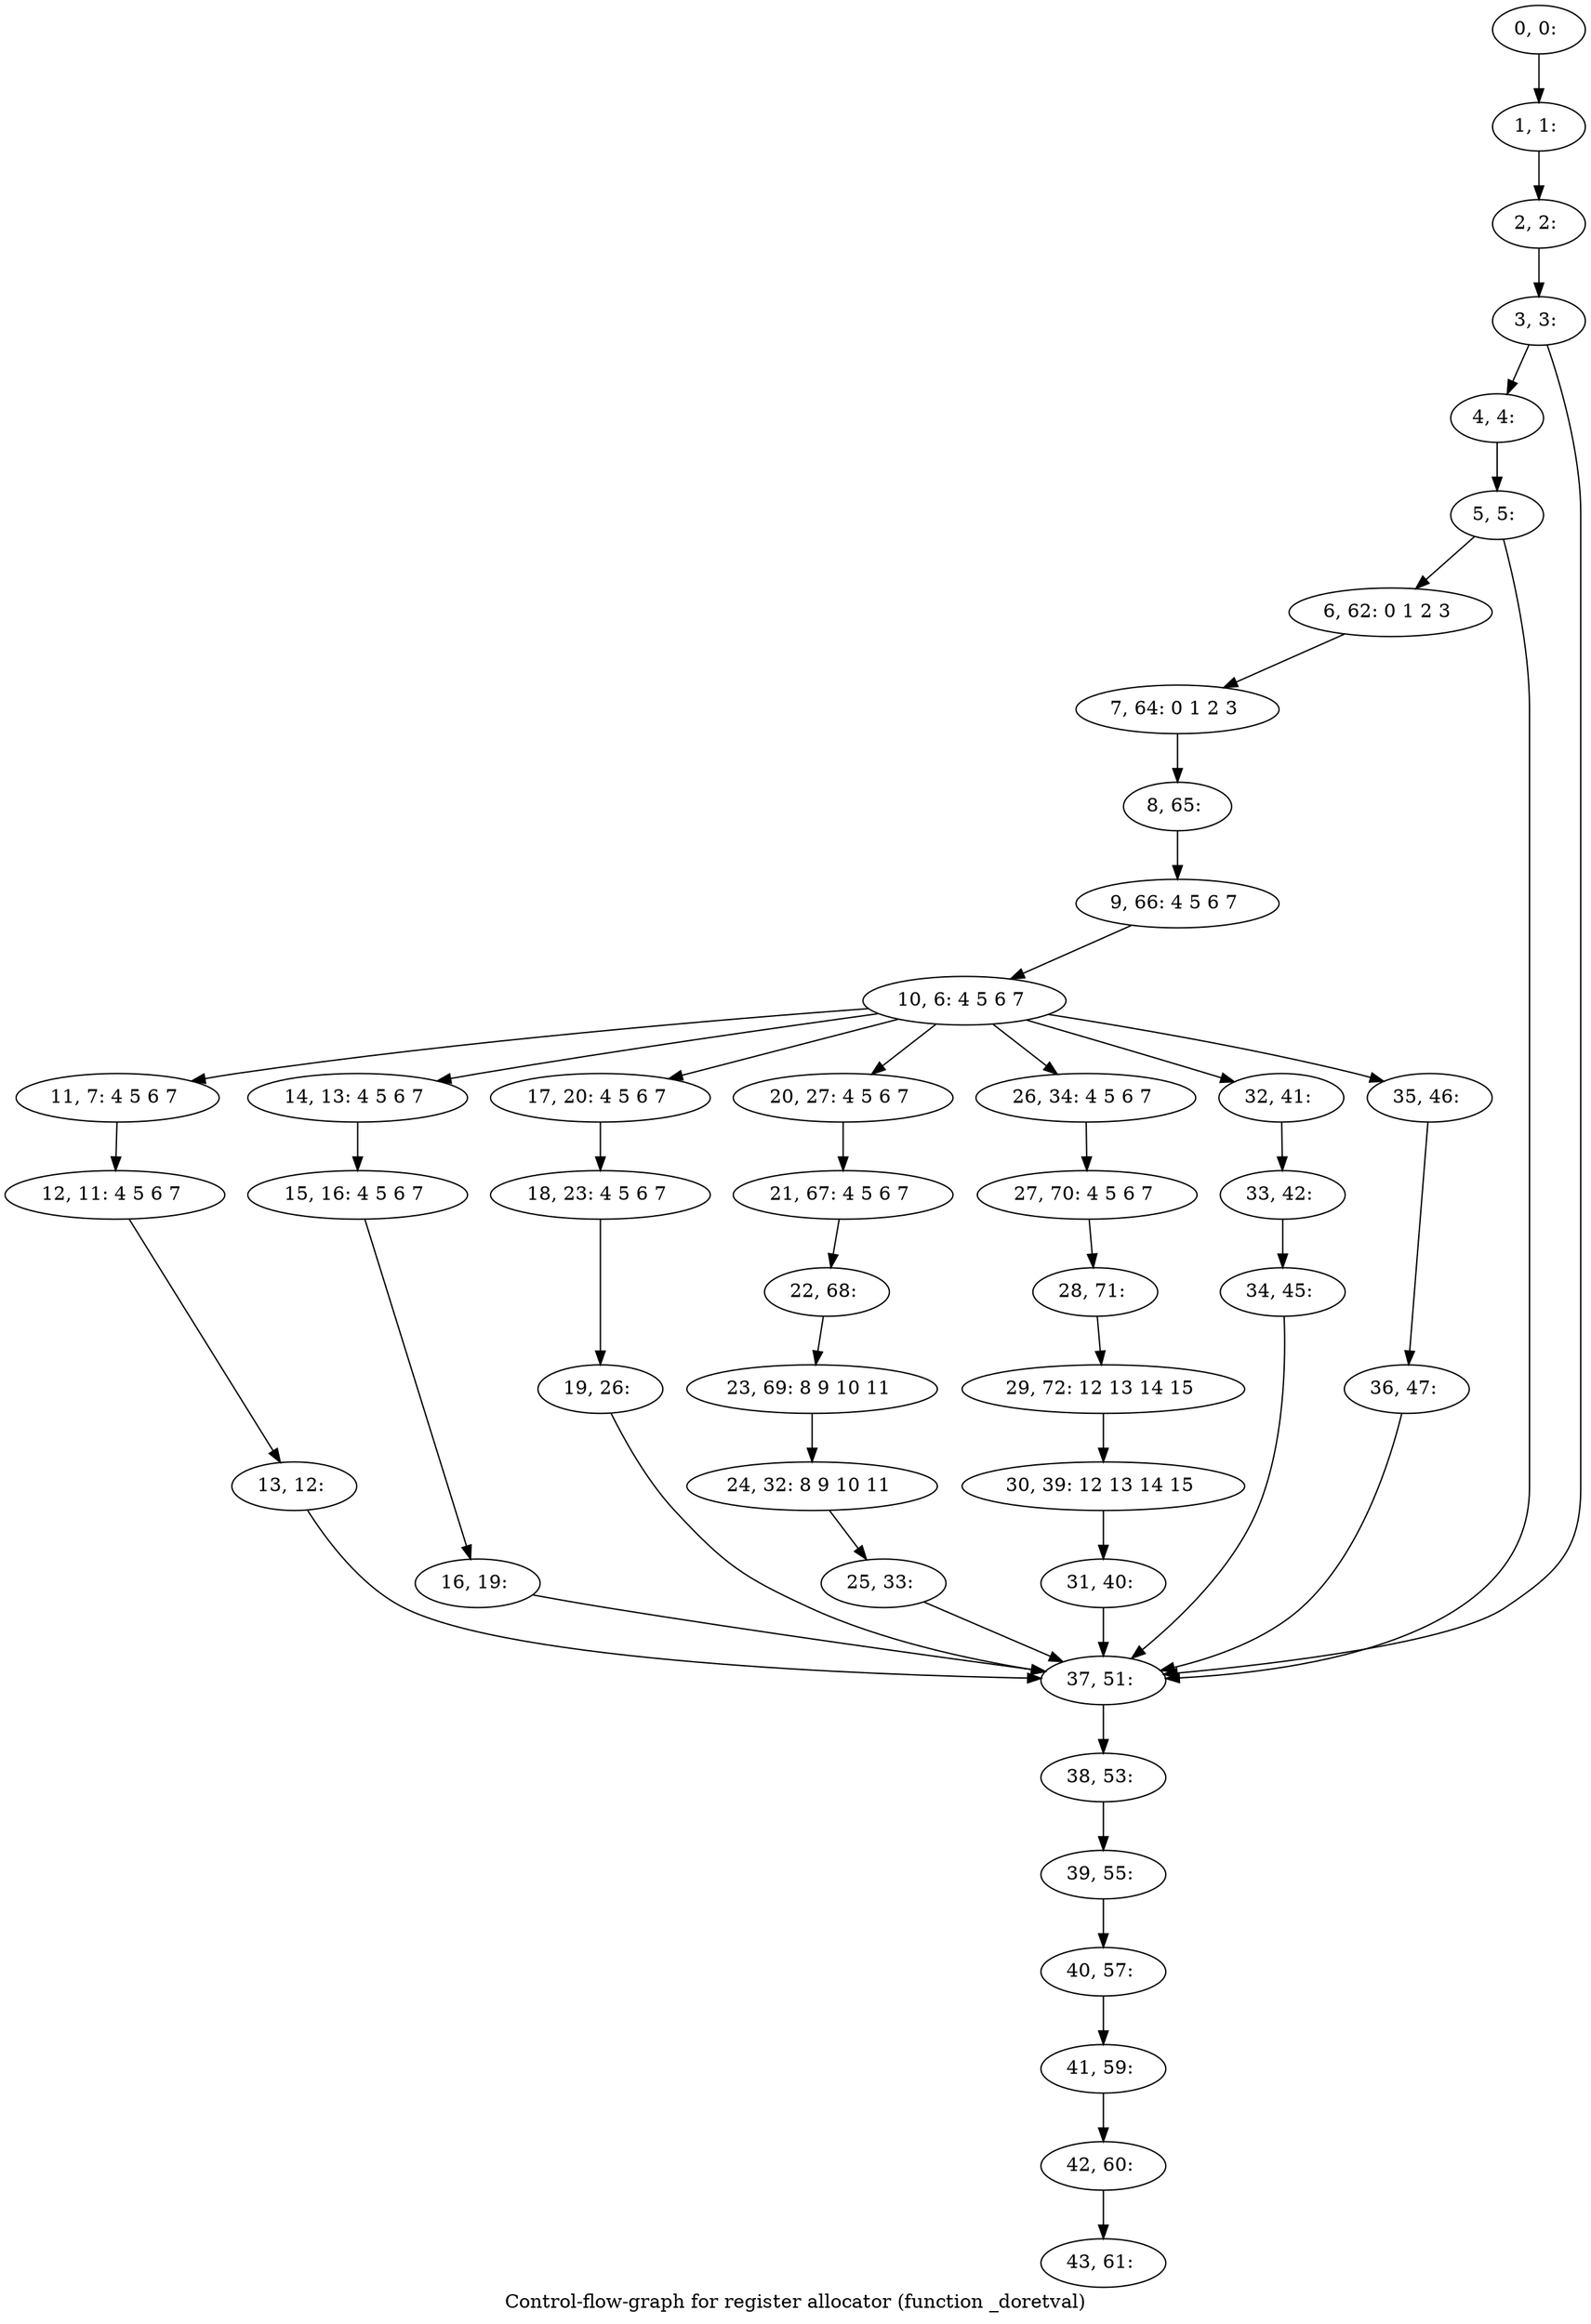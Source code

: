 digraph G {
graph [label="Control-flow-graph for register allocator (function _doretval)"]
0[label="0, 0: "];
1[label="1, 1: "];
2[label="2, 2: "];
3[label="3, 3: "];
4[label="4, 4: "];
5[label="5, 5: "];
6[label="6, 62: 0 1 2 3 "];
7[label="7, 64: 0 1 2 3 "];
8[label="8, 65: "];
9[label="9, 66: 4 5 6 7 "];
10[label="10, 6: 4 5 6 7 "];
11[label="11, 7: 4 5 6 7 "];
12[label="12, 11: 4 5 6 7 "];
13[label="13, 12: "];
14[label="14, 13: 4 5 6 7 "];
15[label="15, 16: 4 5 6 7 "];
16[label="16, 19: "];
17[label="17, 20: 4 5 6 7 "];
18[label="18, 23: 4 5 6 7 "];
19[label="19, 26: "];
20[label="20, 27: 4 5 6 7 "];
21[label="21, 67: 4 5 6 7 "];
22[label="22, 68: "];
23[label="23, 69: 8 9 10 11 "];
24[label="24, 32: 8 9 10 11 "];
25[label="25, 33: "];
26[label="26, 34: 4 5 6 7 "];
27[label="27, 70: 4 5 6 7 "];
28[label="28, 71: "];
29[label="29, 72: 12 13 14 15 "];
30[label="30, 39: 12 13 14 15 "];
31[label="31, 40: "];
32[label="32, 41: "];
33[label="33, 42: "];
34[label="34, 45: "];
35[label="35, 46: "];
36[label="36, 47: "];
37[label="37, 51: "];
38[label="38, 53: "];
39[label="39, 55: "];
40[label="40, 57: "];
41[label="41, 59: "];
42[label="42, 60: "];
43[label="43, 61: "];
0->1 ;
1->2 ;
2->3 ;
3->4 ;
3->37 ;
4->5 ;
5->6 ;
5->37 ;
6->7 ;
7->8 ;
8->9 ;
9->10 ;
10->11 ;
10->14 ;
10->17 ;
10->20 ;
10->26 ;
10->32 ;
10->35 ;
11->12 ;
12->13 ;
13->37 ;
14->15 ;
15->16 ;
16->37 ;
17->18 ;
18->19 ;
19->37 ;
20->21 ;
21->22 ;
22->23 ;
23->24 ;
24->25 ;
25->37 ;
26->27 ;
27->28 ;
28->29 ;
29->30 ;
30->31 ;
31->37 ;
32->33 ;
33->34 ;
34->37 ;
35->36 ;
36->37 ;
37->38 ;
38->39 ;
39->40 ;
40->41 ;
41->42 ;
42->43 ;
}
